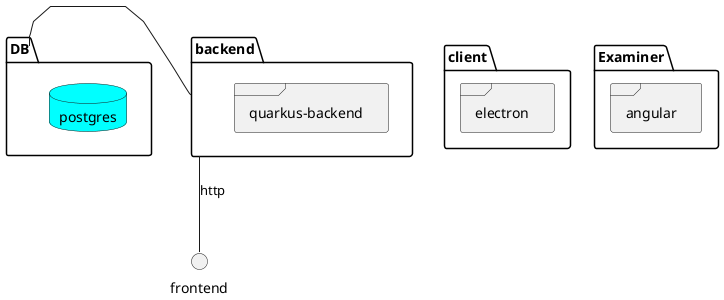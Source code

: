 @startuml

skinparam linetype polyline
skinparam databaseBackgroundColor Aqua

package backend{
    frame "quarkus-backend"
}

package client{
    frame "electron"
}

package Examiner{

    frame "angular"
}

package "DB" {
    database "postgres"
 }

DB -r- backend
backend -d- frontend : http
'TeacherFrontend -- backend : http

@enduml
